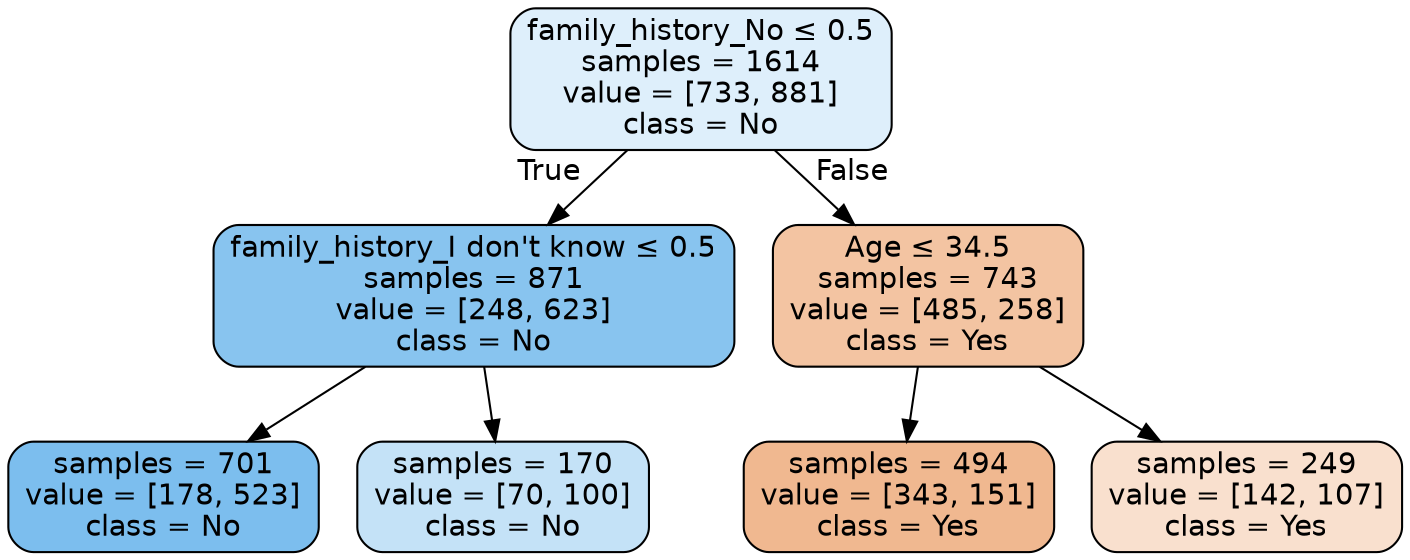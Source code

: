 digraph Tree {
node [shape=box, style="filled, rounded", color="black", fontname="helvetica"] ;
edge [fontname="helvetica"] ;
0 [label=<family_history_No &le; 0.5<br/>samples = 1614<br/>value = [733, 881]<br/>class = No>, fillcolor="#deeffb"] ;
1 [label=<family_history_I don't know &le; 0.5<br/>samples = 871<br/>value = [248, 623]<br/>class = No>, fillcolor="#88c4ef"] ;
0 -> 1 [labeldistance=2.5, labelangle=45, headlabel="True"] ;
2 [label=<samples = 701<br/>value = [178, 523]<br/>class = No>, fillcolor="#7cbeee"] ;
1 -> 2 ;
3 [label=<samples = 170<br/>value = [70, 100]<br/>class = No>, fillcolor="#c4e2f7"] ;
1 -> 3 ;
4 [label=<Age &le; 34.5<br/>samples = 743<br/>value = [485, 258]<br/>class = Yes>, fillcolor="#f3c4a2"] ;
0 -> 4 [labeldistance=2.5, labelangle=-45, headlabel="False"] ;
5 [label=<samples = 494<br/>value = [343, 151]<br/>class = Yes>, fillcolor="#f0b890"] ;
4 -> 5 ;
6 [label=<samples = 249<br/>value = [142, 107]<br/>class = Yes>, fillcolor="#f9e0ce"] ;
4 -> 6 ;
}
